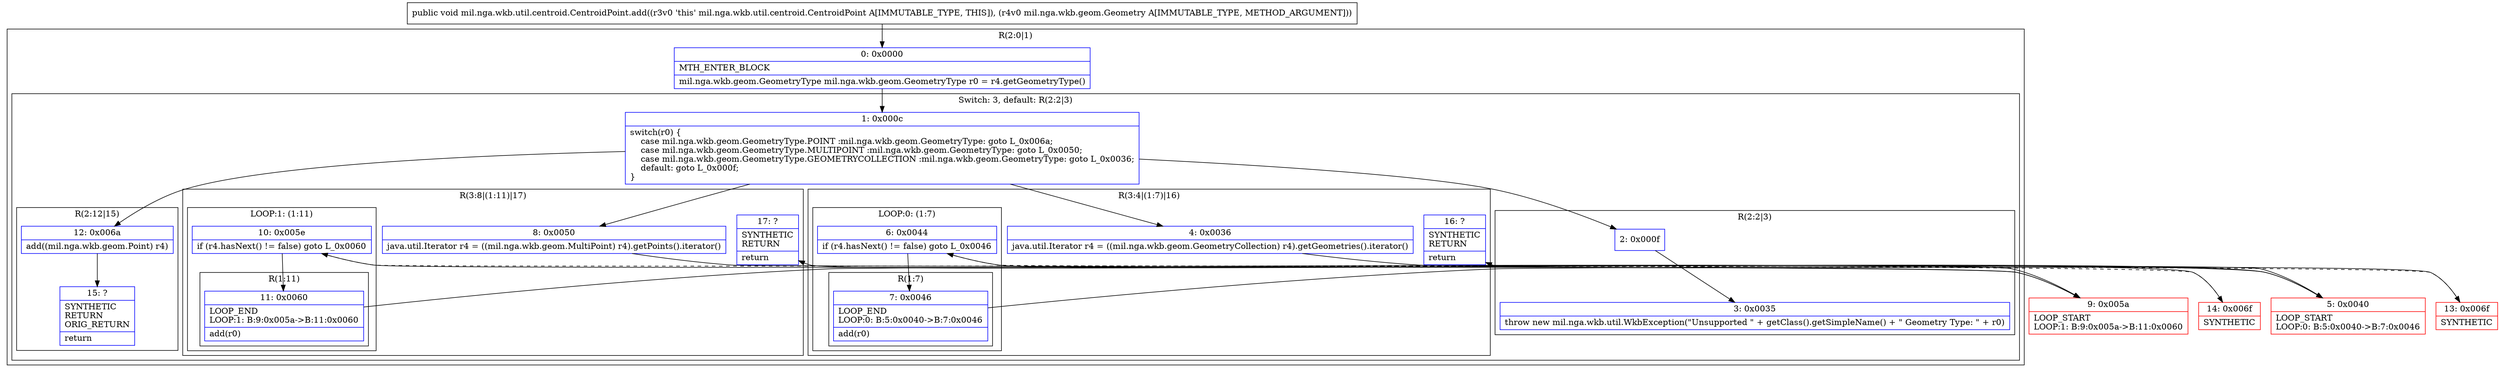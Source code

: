 digraph "CFG formil.nga.wkb.util.centroid.CentroidPoint.add(Lmil\/nga\/wkb\/geom\/Geometry;)V" {
subgraph cluster_Region_2067996145 {
label = "R(2:0|1)";
node [shape=record,color=blue];
Node_0 [shape=record,label="{0\:\ 0x0000|MTH_ENTER_BLOCK\l|mil.nga.wkb.geom.GeometryType mil.nga.wkb.geom.GeometryType r0 = r4.getGeometryType()\l}"];
subgraph cluster_SwitchRegion_256801352 {
label = "Switch: 3, default: R(2:2|3)";
node [shape=record,color=blue];
Node_1 [shape=record,label="{1\:\ 0x000c|switch(r0) \{\l    case mil.nga.wkb.geom.GeometryType.POINT :mil.nga.wkb.geom.GeometryType: goto L_0x006a;\l    case mil.nga.wkb.geom.GeometryType.MULTIPOINT :mil.nga.wkb.geom.GeometryType: goto L_0x0050;\l    case mil.nga.wkb.geom.GeometryType.GEOMETRYCOLLECTION :mil.nga.wkb.geom.GeometryType: goto L_0x0036;\l    default: goto L_0x000f;\l\}\l}"];
subgraph cluster_Region_732357207 {
label = "R(2:12|15)";
node [shape=record,color=blue];
Node_12 [shape=record,label="{12\:\ 0x006a|add((mil.nga.wkb.geom.Point) r4)\l}"];
Node_15 [shape=record,label="{15\:\ ?|SYNTHETIC\lRETURN\lORIG_RETURN\l|return\l}"];
}
subgraph cluster_Region_470995755 {
label = "R(3:8|(1:11)|17)";
node [shape=record,color=blue];
Node_8 [shape=record,label="{8\:\ 0x0050|java.util.Iterator r4 = ((mil.nga.wkb.geom.MultiPoint) r4).getPoints().iterator()\l}"];
subgraph cluster_LoopRegion_1313849655 {
label = "LOOP:1: (1:11)";
node [shape=record,color=blue];
Node_10 [shape=record,label="{10\:\ 0x005e|if (r4.hasNext() != false) goto L_0x0060\l}"];
subgraph cluster_Region_765705544 {
label = "R(1:11)";
node [shape=record,color=blue];
Node_11 [shape=record,label="{11\:\ 0x0060|LOOP_END\lLOOP:1: B:9:0x005a\-\>B:11:0x0060\l|add(r0)\l}"];
}
}
Node_17 [shape=record,label="{17\:\ ?|SYNTHETIC\lRETURN\l|return\l}"];
}
subgraph cluster_Region_831215345 {
label = "R(3:4|(1:7)|16)";
node [shape=record,color=blue];
Node_4 [shape=record,label="{4\:\ 0x0036|java.util.Iterator r4 = ((mil.nga.wkb.geom.GeometryCollection) r4).getGeometries().iterator()\l}"];
subgraph cluster_LoopRegion_990527584 {
label = "LOOP:0: (1:7)";
node [shape=record,color=blue];
Node_6 [shape=record,label="{6\:\ 0x0044|if (r4.hasNext() != false) goto L_0x0046\l}"];
subgraph cluster_Region_201091151 {
label = "R(1:7)";
node [shape=record,color=blue];
Node_7 [shape=record,label="{7\:\ 0x0046|LOOP_END\lLOOP:0: B:5:0x0040\-\>B:7:0x0046\l|add(r0)\l}"];
}
}
Node_16 [shape=record,label="{16\:\ ?|SYNTHETIC\lRETURN\l|return\l}"];
}
subgraph cluster_Region_1403682427 {
label = "R(2:2|3)";
node [shape=record,color=blue];
Node_2 [shape=record,label="{2\:\ 0x000f}"];
Node_3 [shape=record,label="{3\:\ 0x0035|throw new mil.nga.wkb.util.WkbException(\"Unsupported \" + getClass().getSimpleName() + \" Geometry Type: \" + r0)\l}"];
}
}
}
Node_5 [shape=record,color=red,label="{5\:\ 0x0040|LOOP_START\lLOOP:0: B:5:0x0040\-\>B:7:0x0046\l}"];
Node_9 [shape=record,color=red,label="{9\:\ 0x005a|LOOP_START\lLOOP:1: B:9:0x005a\-\>B:11:0x0060\l}"];
Node_13 [shape=record,color=red,label="{13\:\ 0x006f|SYNTHETIC\l}"];
Node_14 [shape=record,color=red,label="{14\:\ 0x006f|SYNTHETIC\l}"];
MethodNode[shape=record,label="{public void mil.nga.wkb.util.centroid.CentroidPoint.add((r3v0 'this' mil.nga.wkb.util.centroid.CentroidPoint A[IMMUTABLE_TYPE, THIS]), (r4v0 mil.nga.wkb.geom.Geometry A[IMMUTABLE_TYPE, METHOD_ARGUMENT])) }"];
MethodNode -> Node_0;
Node_0 -> Node_1;
Node_1 -> Node_2;
Node_1 -> Node_4;
Node_1 -> Node_8;
Node_1 -> Node_12;
Node_12 -> Node_15;
Node_8 -> Node_9;
Node_10 -> Node_11;
Node_10 -> Node_14[style=dashed];
Node_11 -> Node_9;
Node_4 -> Node_5;
Node_6 -> Node_7;
Node_6 -> Node_13[style=dashed];
Node_7 -> Node_5;
Node_2 -> Node_3;
Node_5 -> Node_6;
Node_9 -> Node_10;
Node_13 -> Node_16;
Node_14 -> Node_17;
}

